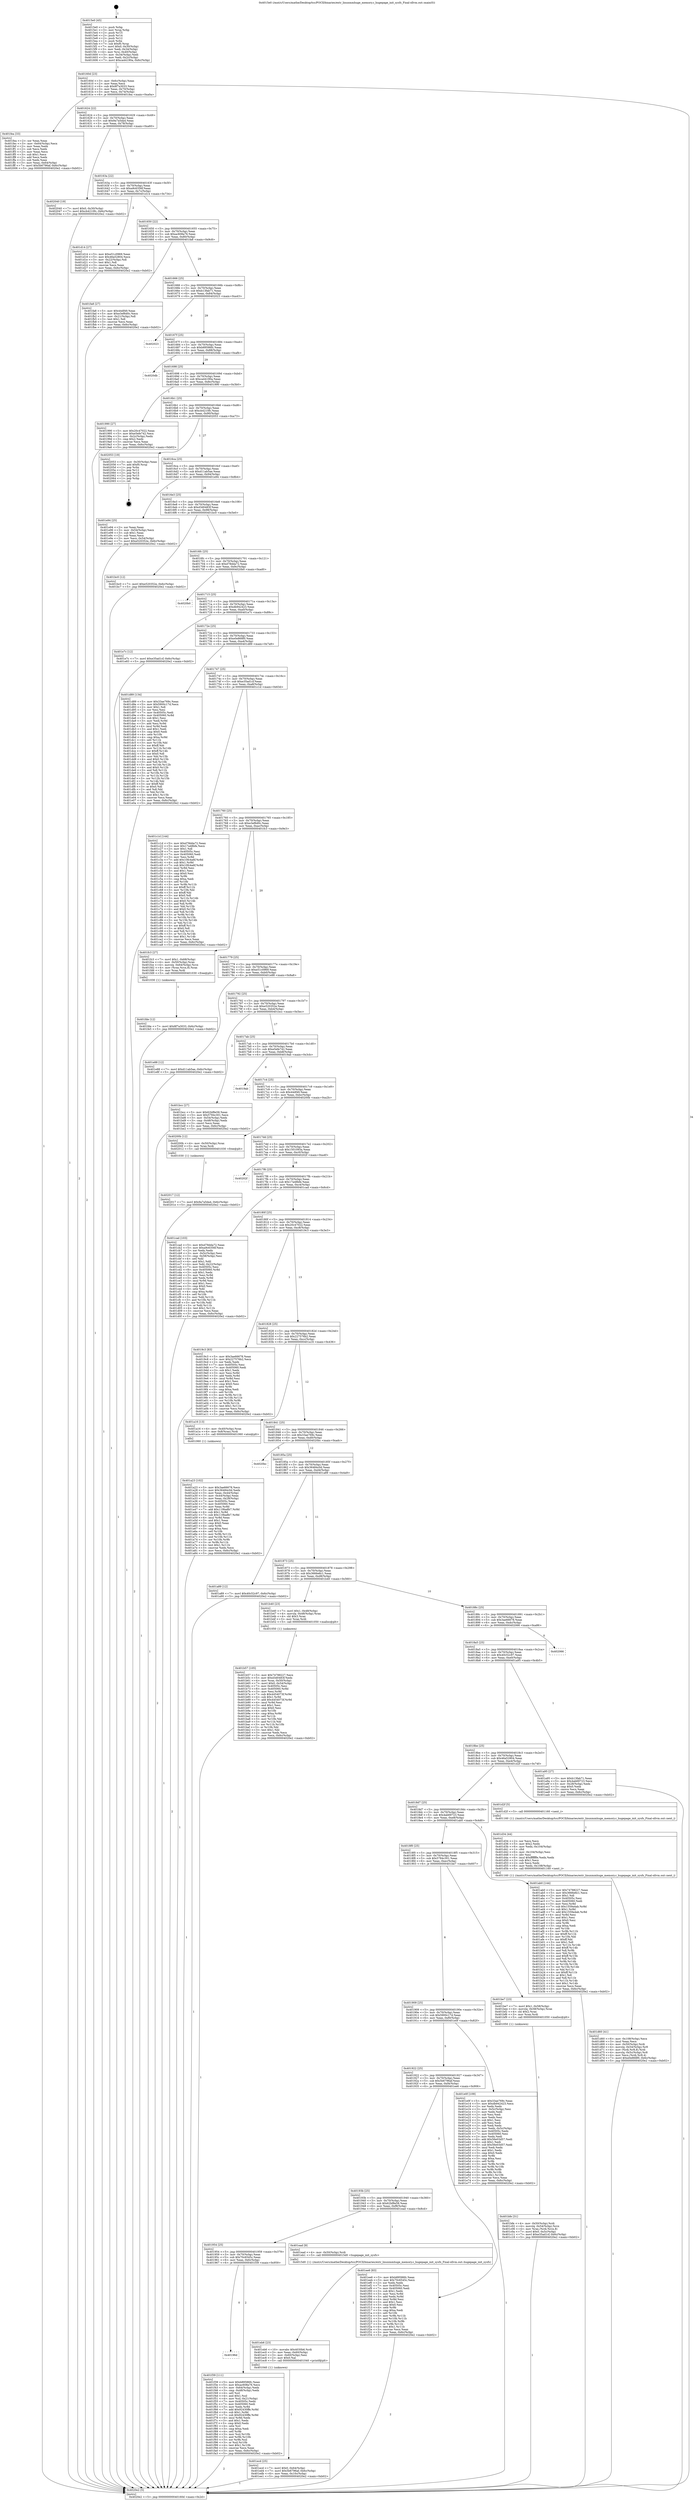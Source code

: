 digraph "0x4015e0" {
  label = "0x4015e0 (/mnt/c/Users/mathe/Desktop/tcc/POCII/binaries/extr_linuxmmhuge_memory.c_hugepage_init_sysfs_Final-ollvm.out::main(0))"
  labelloc = "t"
  node[shape=record]

  Entry [label="",width=0.3,height=0.3,shape=circle,fillcolor=black,style=filled]
  "0x40160d" [label="{
     0x40160d [23]\l
     | [instrs]\l
     &nbsp;&nbsp;0x40160d \<+3\>: mov -0x6c(%rbp),%eax\l
     &nbsp;&nbsp;0x401610 \<+2\>: mov %eax,%ecx\l
     &nbsp;&nbsp;0x401612 \<+6\>: sub $0x8f7a3033,%ecx\l
     &nbsp;&nbsp;0x401618 \<+3\>: mov %eax,-0x70(%rbp)\l
     &nbsp;&nbsp;0x40161b \<+3\>: mov %ecx,-0x74(%rbp)\l
     &nbsp;&nbsp;0x40161e \<+6\>: je 0000000000401fea \<main+0xa0a\>\l
  }"]
  "0x401fea" [label="{
     0x401fea [33]\l
     | [instrs]\l
     &nbsp;&nbsp;0x401fea \<+2\>: xor %eax,%eax\l
     &nbsp;&nbsp;0x401fec \<+3\>: mov -0x64(%rbp),%ecx\l
     &nbsp;&nbsp;0x401fef \<+2\>: mov %eax,%edx\l
     &nbsp;&nbsp;0x401ff1 \<+2\>: sub %ecx,%edx\l
     &nbsp;&nbsp;0x401ff3 \<+2\>: mov %eax,%ecx\l
     &nbsp;&nbsp;0x401ff5 \<+3\>: sub $0x1,%ecx\l
     &nbsp;&nbsp;0x401ff8 \<+2\>: add %ecx,%edx\l
     &nbsp;&nbsp;0x401ffa \<+2\>: sub %edx,%eax\l
     &nbsp;&nbsp;0x401ffc \<+3\>: mov %eax,-0x64(%rbp)\l
     &nbsp;&nbsp;0x401fff \<+7\>: movl $0x5b6796af,-0x6c(%rbp)\l
     &nbsp;&nbsp;0x402006 \<+5\>: jmp 00000000004020e2 \<main+0xb02\>\l
  }"]
  "0x401624" [label="{
     0x401624 [22]\l
     | [instrs]\l
     &nbsp;&nbsp;0x401624 \<+5\>: jmp 0000000000401629 \<main+0x49\>\l
     &nbsp;&nbsp;0x401629 \<+3\>: mov -0x70(%rbp),%eax\l
     &nbsp;&nbsp;0x40162c \<+5\>: sub $0x9a7a5da4,%eax\l
     &nbsp;&nbsp;0x401631 \<+3\>: mov %eax,-0x78(%rbp)\l
     &nbsp;&nbsp;0x401634 \<+6\>: je 0000000000402040 \<main+0xa60\>\l
  }"]
  Exit [label="",width=0.3,height=0.3,shape=circle,fillcolor=black,style=filled,peripheries=2]
  "0x402040" [label="{
     0x402040 [19]\l
     | [instrs]\l
     &nbsp;&nbsp;0x402040 \<+7\>: movl $0x0,-0x30(%rbp)\l
     &nbsp;&nbsp;0x402047 \<+7\>: movl $0xcb4210fc,-0x6c(%rbp)\l
     &nbsp;&nbsp;0x40204e \<+5\>: jmp 00000000004020e2 \<main+0xb02\>\l
  }"]
  "0x40163a" [label="{
     0x40163a [22]\l
     | [instrs]\l
     &nbsp;&nbsp;0x40163a \<+5\>: jmp 000000000040163f \<main+0x5f\>\l
     &nbsp;&nbsp;0x40163f \<+3\>: mov -0x70(%rbp),%eax\l
     &nbsp;&nbsp;0x401642 \<+5\>: sub $0xa9c6356f,%eax\l
     &nbsp;&nbsp;0x401647 \<+3\>: mov %eax,-0x7c(%rbp)\l
     &nbsp;&nbsp;0x40164a \<+6\>: je 0000000000401d14 \<main+0x734\>\l
  }"]
  "0x402017" [label="{
     0x402017 [12]\l
     | [instrs]\l
     &nbsp;&nbsp;0x402017 \<+7\>: movl $0x9a7a5da4,-0x6c(%rbp)\l
     &nbsp;&nbsp;0x40201e \<+5\>: jmp 00000000004020e2 \<main+0xb02\>\l
  }"]
  "0x401d14" [label="{
     0x401d14 [27]\l
     | [instrs]\l
     &nbsp;&nbsp;0x401d14 \<+5\>: mov $0xe51c0969,%eax\l
     &nbsp;&nbsp;0x401d19 \<+5\>: mov $0x46a52804,%ecx\l
     &nbsp;&nbsp;0x401d1e \<+3\>: mov -0x22(%rbp),%dl\l
     &nbsp;&nbsp;0x401d21 \<+3\>: test $0x1,%dl\l
     &nbsp;&nbsp;0x401d24 \<+3\>: cmovne %ecx,%eax\l
     &nbsp;&nbsp;0x401d27 \<+3\>: mov %eax,-0x6c(%rbp)\l
     &nbsp;&nbsp;0x401d2a \<+5\>: jmp 00000000004020e2 \<main+0xb02\>\l
  }"]
  "0x401650" [label="{
     0x401650 [22]\l
     | [instrs]\l
     &nbsp;&nbsp;0x401650 \<+5\>: jmp 0000000000401655 \<main+0x75\>\l
     &nbsp;&nbsp;0x401655 \<+3\>: mov -0x70(%rbp),%eax\l
     &nbsp;&nbsp;0x401658 \<+5\>: sub $0xac608a76,%eax\l
     &nbsp;&nbsp;0x40165d \<+3\>: mov %eax,-0x80(%rbp)\l
     &nbsp;&nbsp;0x401660 \<+6\>: je 0000000000401fa8 \<main+0x9c8\>\l
  }"]
  "0x401fde" [label="{
     0x401fde [12]\l
     | [instrs]\l
     &nbsp;&nbsp;0x401fde \<+7\>: movl $0x8f7a3033,-0x6c(%rbp)\l
     &nbsp;&nbsp;0x401fe5 \<+5\>: jmp 00000000004020e2 \<main+0xb02\>\l
  }"]
  "0x401fa8" [label="{
     0x401fa8 [27]\l
     | [instrs]\l
     &nbsp;&nbsp;0x401fa8 \<+5\>: mov $0x44df49,%eax\l
     &nbsp;&nbsp;0x401fad \<+5\>: mov $0xe3ef6d0c,%ecx\l
     &nbsp;&nbsp;0x401fb2 \<+3\>: mov -0x21(%rbp),%dl\l
     &nbsp;&nbsp;0x401fb5 \<+3\>: test $0x1,%dl\l
     &nbsp;&nbsp;0x401fb8 \<+3\>: cmovne %ecx,%eax\l
     &nbsp;&nbsp;0x401fbb \<+3\>: mov %eax,-0x6c(%rbp)\l
     &nbsp;&nbsp;0x401fbe \<+5\>: jmp 00000000004020e2 \<main+0xb02\>\l
  }"]
  "0x401666" [label="{
     0x401666 [25]\l
     | [instrs]\l
     &nbsp;&nbsp;0x401666 \<+5\>: jmp 000000000040166b \<main+0x8b\>\l
     &nbsp;&nbsp;0x40166b \<+3\>: mov -0x70(%rbp),%eax\l
     &nbsp;&nbsp;0x40166e \<+5\>: sub $0xb13fab71,%eax\l
     &nbsp;&nbsp;0x401673 \<+6\>: mov %eax,-0x84(%rbp)\l
     &nbsp;&nbsp;0x401679 \<+6\>: je 0000000000402023 \<main+0xa43\>\l
  }"]
  "0x40196d" [label="{
     0x40196d\l
  }", style=dashed]
  "0x402023" [label="{
     0x402023\l
  }", style=dashed]
  "0x40167f" [label="{
     0x40167f [25]\l
     | [instrs]\l
     &nbsp;&nbsp;0x40167f \<+5\>: jmp 0000000000401684 \<main+0xa4\>\l
     &nbsp;&nbsp;0x401684 \<+3\>: mov -0x70(%rbp),%eax\l
     &nbsp;&nbsp;0x401687 \<+5\>: sub $0xb89586fc,%eax\l
     &nbsp;&nbsp;0x40168c \<+6\>: mov %eax,-0x88(%rbp)\l
     &nbsp;&nbsp;0x401692 \<+6\>: je 00000000004020db \<main+0xafb\>\l
  }"]
  "0x401f39" [label="{
     0x401f39 [111]\l
     | [instrs]\l
     &nbsp;&nbsp;0x401f39 \<+5\>: mov $0xb89586fc,%eax\l
     &nbsp;&nbsp;0x401f3e \<+5\>: mov $0xac608a76,%ecx\l
     &nbsp;&nbsp;0x401f43 \<+3\>: mov -0x64(%rbp),%edx\l
     &nbsp;&nbsp;0x401f46 \<+3\>: cmp -0x48(%rbp),%edx\l
     &nbsp;&nbsp;0x401f49 \<+4\>: setl %sil\l
     &nbsp;&nbsp;0x401f4d \<+4\>: and $0x1,%sil\l
     &nbsp;&nbsp;0x401f51 \<+4\>: mov %sil,-0x21(%rbp)\l
     &nbsp;&nbsp;0x401f55 \<+7\>: mov 0x40505c,%edx\l
     &nbsp;&nbsp;0x401f5c \<+7\>: mov 0x405060,%edi\l
     &nbsp;&nbsp;0x401f63 \<+3\>: mov %edx,%r8d\l
     &nbsp;&nbsp;0x401f66 \<+7\>: add $0x92430ffe,%r8d\l
     &nbsp;&nbsp;0x401f6d \<+4\>: sub $0x1,%r8d\l
     &nbsp;&nbsp;0x401f71 \<+7\>: sub $0x92430ffe,%r8d\l
     &nbsp;&nbsp;0x401f78 \<+4\>: imul %r8d,%edx\l
     &nbsp;&nbsp;0x401f7c \<+3\>: and $0x1,%edx\l
     &nbsp;&nbsp;0x401f7f \<+3\>: cmp $0x0,%edx\l
     &nbsp;&nbsp;0x401f82 \<+4\>: sete %sil\l
     &nbsp;&nbsp;0x401f86 \<+3\>: cmp $0xa,%edi\l
     &nbsp;&nbsp;0x401f89 \<+4\>: setl %r9b\l
     &nbsp;&nbsp;0x401f8d \<+3\>: mov %sil,%r10b\l
     &nbsp;&nbsp;0x401f90 \<+3\>: and %r9b,%r10b\l
     &nbsp;&nbsp;0x401f93 \<+3\>: xor %r9b,%sil\l
     &nbsp;&nbsp;0x401f96 \<+3\>: or %sil,%r10b\l
     &nbsp;&nbsp;0x401f99 \<+4\>: test $0x1,%r10b\l
     &nbsp;&nbsp;0x401f9d \<+3\>: cmovne %ecx,%eax\l
     &nbsp;&nbsp;0x401fa0 \<+3\>: mov %eax,-0x6c(%rbp)\l
     &nbsp;&nbsp;0x401fa3 \<+5\>: jmp 00000000004020e2 \<main+0xb02\>\l
  }"]
  "0x4020db" [label="{
     0x4020db\l
  }", style=dashed]
  "0x401698" [label="{
     0x401698 [25]\l
     | [instrs]\l
     &nbsp;&nbsp;0x401698 \<+5\>: jmp 000000000040169d \<main+0xbd\>\l
     &nbsp;&nbsp;0x40169d \<+3\>: mov -0x70(%rbp),%eax\l
     &nbsp;&nbsp;0x4016a0 \<+5\>: sub $0xca44190a,%eax\l
     &nbsp;&nbsp;0x4016a5 \<+6\>: mov %eax,-0x8c(%rbp)\l
     &nbsp;&nbsp;0x4016ab \<+6\>: je 0000000000401990 \<main+0x3b0\>\l
  }"]
  "0x401ecd" [label="{
     0x401ecd [25]\l
     | [instrs]\l
     &nbsp;&nbsp;0x401ecd \<+7\>: movl $0x0,-0x64(%rbp)\l
     &nbsp;&nbsp;0x401ed4 \<+7\>: movl $0x5b6796af,-0x6c(%rbp)\l
     &nbsp;&nbsp;0x401edb \<+6\>: mov %eax,-0x10c(%rbp)\l
     &nbsp;&nbsp;0x401ee1 \<+5\>: jmp 00000000004020e2 \<main+0xb02\>\l
  }"]
  "0x401990" [label="{
     0x401990 [27]\l
     | [instrs]\l
     &nbsp;&nbsp;0x401990 \<+5\>: mov $0x20c47022,%eax\l
     &nbsp;&nbsp;0x401995 \<+5\>: mov $0xe5efe742,%ecx\l
     &nbsp;&nbsp;0x40199a \<+3\>: mov -0x2c(%rbp),%edx\l
     &nbsp;&nbsp;0x40199d \<+3\>: cmp $0x2,%edx\l
     &nbsp;&nbsp;0x4019a0 \<+3\>: cmovne %ecx,%eax\l
     &nbsp;&nbsp;0x4019a3 \<+3\>: mov %eax,-0x6c(%rbp)\l
     &nbsp;&nbsp;0x4019a6 \<+5\>: jmp 00000000004020e2 \<main+0xb02\>\l
  }"]
  "0x4016b1" [label="{
     0x4016b1 [25]\l
     | [instrs]\l
     &nbsp;&nbsp;0x4016b1 \<+5\>: jmp 00000000004016b6 \<main+0xd6\>\l
     &nbsp;&nbsp;0x4016b6 \<+3\>: mov -0x70(%rbp),%eax\l
     &nbsp;&nbsp;0x4016b9 \<+5\>: sub $0xcb4210fc,%eax\l
     &nbsp;&nbsp;0x4016be \<+6\>: mov %eax,-0x90(%rbp)\l
     &nbsp;&nbsp;0x4016c4 \<+6\>: je 0000000000402053 \<main+0xa73\>\l
  }"]
  "0x4020e2" [label="{
     0x4020e2 [5]\l
     | [instrs]\l
     &nbsp;&nbsp;0x4020e2 \<+5\>: jmp 000000000040160d \<main+0x2d\>\l
  }"]
  "0x4015e0" [label="{
     0x4015e0 [45]\l
     | [instrs]\l
     &nbsp;&nbsp;0x4015e0 \<+1\>: push %rbp\l
     &nbsp;&nbsp;0x4015e1 \<+3\>: mov %rsp,%rbp\l
     &nbsp;&nbsp;0x4015e4 \<+2\>: push %r15\l
     &nbsp;&nbsp;0x4015e6 \<+2\>: push %r14\l
     &nbsp;&nbsp;0x4015e8 \<+2\>: push %r12\l
     &nbsp;&nbsp;0x4015ea \<+1\>: push %rbx\l
     &nbsp;&nbsp;0x4015eb \<+7\>: sub $0xf0,%rsp\l
     &nbsp;&nbsp;0x4015f2 \<+7\>: movl $0x0,-0x30(%rbp)\l
     &nbsp;&nbsp;0x4015f9 \<+3\>: mov %edi,-0x34(%rbp)\l
     &nbsp;&nbsp;0x4015fc \<+4\>: mov %rsi,-0x40(%rbp)\l
     &nbsp;&nbsp;0x401600 \<+3\>: mov -0x34(%rbp),%edi\l
     &nbsp;&nbsp;0x401603 \<+3\>: mov %edi,-0x2c(%rbp)\l
     &nbsp;&nbsp;0x401606 \<+7\>: movl $0xca44190a,-0x6c(%rbp)\l
  }"]
  "0x401eb6" [label="{
     0x401eb6 [23]\l
     | [instrs]\l
     &nbsp;&nbsp;0x401eb6 \<+10\>: movabs $0x4030b6,%rdi\l
     &nbsp;&nbsp;0x401ec0 \<+3\>: mov %eax,-0x60(%rbp)\l
     &nbsp;&nbsp;0x401ec3 \<+3\>: mov -0x60(%rbp),%esi\l
     &nbsp;&nbsp;0x401ec6 \<+2\>: mov $0x0,%al\l
     &nbsp;&nbsp;0x401ec8 \<+5\>: call 0000000000401040 \<printf@plt\>\l
     | [calls]\l
     &nbsp;&nbsp;0x401040 \{1\} (unknown)\l
  }"]
  "0x402053" [label="{
     0x402053 [19]\l
     | [instrs]\l
     &nbsp;&nbsp;0x402053 \<+3\>: mov -0x30(%rbp),%eax\l
     &nbsp;&nbsp;0x402056 \<+7\>: add $0xf0,%rsp\l
     &nbsp;&nbsp;0x40205d \<+1\>: pop %rbx\l
     &nbsp;&nbsp;0x40205e \<+2\>: pop %r12\l
     &nbsp;&nbsp;0x402060 \<+2\>: pop %r14\l
     &nbsp;&nbsp;0x402062 \<+2\>: pop %r15\l
     &nbsp;&nbsp;0x402064 \<+1\>: pop %rbp\l
     &nbsp;&nbsp;0x402065 \<+1\>: ret\l
  }"]
  "0x4016ca" [label="{
     0x4016ca [25]\l
     | [instrs]\l
     &nbsp;&nbsp;0x4016ca \<+5\>: jmp 00000000004016cf \<main+0xef\>\l
     &nbsp;&nbsp;0x4016cf \<+3\>: mov -0x70(%rbp),%eax\l
     &nbsp;&nbsp;0x4016d2 \<+5\>: sub $0xd11ab5ae,%eax\l
     &nbsp;&nbsp;0x4016d7 \<+6\>: mov %eax,-0x94(%rbp)\l
     &nbsp;&nbsp;0x4016dd \<+6\>: je 0000000000401e94 \<main+0x8b4\>\l
  }"]
  "0x401954" [label="{
     0x401954 [25]\l
     | [instrs]\l
     &nbsp;&nbsp;0x401954 \<+5\>: jmp 0000000000401959 \<main+0x379\>\l
     &nbsp;&nbsp;0x401959 \<+3\>: mov -0x70(%rbp),%eax\l
     &nbsp;&nbsp;0x40195c \<+5\>: sub $0x70c6545c,%eax\l
     &nbsp;&nbsp;0x401961 \<+6\>: mov %eax,-0xfc(%rbp)\l
     &nbsp;&nbsp;0x401967 \<+6\>: je 0000000000401f39 \<main+0x959\>\l
  }"]
  "0x401e94" [label="{
     0x401e94 [25]\l
     | [instrs]\l
     &nbsp;&nbsp;0x401e94 \<+2\>: xor %eax,%eax\l
     &nbsp;&nbsp;0x401e96 \<+3\>: mov -0x54(%rbp),%ecx\l
     &nbsp;&nbsp;0x401e99 \<+3\>: sub $0x1,%eax\l
     &nbsp;&nbsp;0x401e9c \<+2\>: sub %eax,%ecx\l
     &nbsp;&nbsp;0x401e9e \<+3\>: mov %ecx,-0x54(%rbp)\l
     &nbsp;&nbsp;0x401ea1 \<+7\>: movl $0xe520352e,-0x6c(%rbp)\l
     &nbsp;&nbsp;0x401ea8 \<+5\>: jmp 00000000004020e2 \<main+0xb02\>\l
  }"]
  "0x4016e3" [label="{
     0x4016e3 [25]\l
     | [instrs]\l
     &nbsp;&nbsp;0x4016e3 \<+5\>: jmp 00000000004016e8 \<main+0x108\>\l
     &nbsp;&nbsp;0x4016e8 \<+3\>: mov -0x70(%rbp),%eax\l
     &nbsp;&nbsp;0x4016eb \<+5\>: sub $0xd3d0483f,%eax\l
     &nbsp;&nbsp;0x4016f0 \<+6\>: mov %eax,-0x98(%rbp)\l
     &nbsp;&nbsp;0x4016f6 \<+6\>: je 0000000000401bc0 \<main+0x5e0\>\l
  }"]
  "0x401ead" [label="{
     0x401ead [9]\l
     | [instrs]\l
     &nbsp;&nbsp;0x401ead \<+4\>: mov -0x50(%rbp),%rdi\l
     &nbsp;&nbsp;0x401eb1 \<+5\>: call 00000000004015d0 \<hugepage_init_sysfs\>\l
     | [calls]\l
     &nbsp;&nbsp;0x4015d0 \{1\} (/mnt/c/Users/mathe/Desktop/tcc/POCII/binaries/extr_linuxmmhuge_memory.c_hugepage_init_sysfs_Final-ollvm.out::hugepage_init_sysfs)\l
  }"]
  "0x401bc0" [label="{
     0x401bc0 [12]\l
     | [instrs]\l
     &nbsp;&nbsp;0x401bc0 \<+7\>: movl $0xe520352e,-0x6c(%rbp)\l
     &nbsp;&nbsp;0x401bc7 \<+5\>: jmp 00000000004020e2 \<main+0xb02\>\l
  }"]
  "0x4016fc" [label="{
     0x4016fc [25]\l
     | [instrs]\l
     &nbsp;&nbsp;0x4016fc \<+5\>: jmp 0000000000401701 \<main+0x121\>\l
     &nbsp;&nbsp;0x401701 \<+3\>: mov -0x70(%rbp),%eax\l
     &nbsp;&nbsp;0x401704 \<+5\>: sub $0xd78dda72,%eax\l
     &nbsp;&nbsp;0x401709 \<+6\>: mov %eax,-0x9c(%rbp)\l
     &nbsp;&nbsp;0x40170f \<+6\>: je 00000000004020b0 \<main+0xad0\>\l
  }"]
  "0x40193b" [label="{
     0x40193b [25]\l
     | [instrs]\l
     &nbsp;&nbsp;0x40193b \<+5\>: jmp 0000000000401940 \<main+0x360\>\l
     &nbsp;&nbsp;0x401940 \<+3\>: mov -0x70(%rbp),%eax\l
     &nbsp;&nbsp;0x401943 \<+5\>: sub $0x62bf8e58,%eax\l
     &nbsp;&nbsp;0x401948 \<+6\>: mov %eax,-0xf8(%rbp)\l
     &nbsp;&nbsp;0x40194e \<+6\>: je 0000000000401ead \<main+0x8cd\>\l
  }"]
  "0x4020b0" [label="{
     0x4020b0\l
  }", style=dashed]
  "0x401715" [label="{
     0x401715 [25]\l
     | [instrs]\l
     &nbsp;&nbsp;0x401715 \<+5\>: jmp 000000000040171a \<main+0x13a\>\l
     &nbsp;&nbsp;0x40171a \<+3\>: mov -0x70(%rbp),%eax\l
     &nbsp;&nbsp;0x40171d \<+5\>: sub $0xdb942423,%eax\l
     &nbsp;&nbsp;0x401722 \<+6\>: mov %eax,-0xa0(%rbp)\l
     &nbsp;&nbsp;0x401728 \<+6\>: je 0000000000401e7c \<main+0x89c\>\l
  }"]
  "0x401ee6" [label="{
     0x401ee6 [83]\l
     | [instrs]\l
     &nbsp;&nbsp;0x401ee6 \<+5\>: mov $0xb89586fc,%eax\l
     &nbsp;&nbsp;0x401eeb \<+5\>: mov $0x70c6545c,%ecx\l
     &nbsp;&nbsp;0x401ef0 \<+2\>: xor %edx,%edx\l
     &nbsp;&nbsp;0x401ef2 \<+7\>: mov 0x40505c,%esi\l
     &nbsp;&nbsp;0x401ef9 \<+7\>: mov 0x405060,%edi\l
     &nbsp;&nbsp;0x401f00 \<+3\>: sub $0x1,%edx\l
     &nbsp;&nbsp;0x401f03 \<+3\>: mov %esi,%r8d\l
     &nbsp;&nbsp;0x401f06 \<+3\>: add %edx,%r8d\l
     &nbsp;&nbsp;0x401f09 \<+4\>: imul %r8d,%esi\l
     &nbsp;&nbsp;0x401f0d \<+3\>: and $0x1,%esi\l
     &nbsp;&nbsp;0x401f10 \<+3\>: cmp $0x0,%esi\l
     &nbsp;&nbsp;0x401f13 \<+4\>: sete %r9b\l
     &nbsp;&nbsp;0x401f17 \<+3\>: cmp $0xa,%edi\l
     &nbsp;&nbsp;0x401f1a \<+4\>: setl %r10b\l
     &nbsp;&nbsp;0x401f1e \<+3\>: mov %r9b,%r11b\l
     &nbsp;&nbsp;0x401f21 \<+3\>: and %r10b,%r11b\l
     &nbsp;&nbsp;0x401f24 \<+3\>: xor %r10b,%r9b\l
     &nbsp;&nbsp;0x401f27 \<+3\>: or %r9b,%r11b\l
     &nbsp;&nbsp;0x401f2a \<+4\>: test $0x1,%r11b\l
     &nbsp;&nbsp;0x401f2e \<+3\>: cmovne %ecx,%eax\l
     &nbsp;&nbsp;0x401f31 \<+3\>: mov %eax,-0x6c(%rbp)\l
     &nbsp;&nbsp;0x401f34 \<+5\>: jmp 00000000004020e2 \<main+0xb02\>\l
  }"]
  "0x401e7c" [label="{
     0x401e7c [12]\l
     | [instrs]\l
     &nbsp;&nbsp;0x401e7c \<+7\>: movl $0xe35ad1cf,-0x6c(%rbp)\l
     &nbsp;&nbsp;0x401e83 \<+5\>: jmp 00000000004020e2 \<main+0xb02\>\l
  }"]
  "0x40172e" [label="{
     0x40172e [25]\l
     | [instrs]\l
     &nbsp;&nbsp;0x40172e \<+5\>: jmp 0000000000401733 \<main+0x153\>\l
     &nbsp;&nbsp;0x401733 \<+3\>: mov -0x70(%rbp),%eax\l
     &nbsp;&nbsp;0x401736 \<+5\>: sub $0xe0e868f0,%eax\l
     &nbsp;&nbsp;0x40173b \<+6\>: mov %eax,-0xa4(%rbp)\l
     &nbsp;&nbsp;0x401741 \<+6\>: je 0000000000401d89 \<main+0x7a9\>\l
  }"]
  "0x401922" [label="{
     0x401922 [25]\l
     | [instrs]\l
     &nbsp;&nbsp;0x401922 \<+5\>: jmp 0000000000401927 \<main+0x347\>\l
     &nbsp;&nbsp;0x401927 \<+3\>: mov -0x70(%rbp),%eax\l
     &nbsp;&nbsp;0x40192a \<+5\>: sub $0x5b6796af,%eax\l
     &nbsp;&nbsp;0x40192f \<+6\>: mov %eax,-0xf4(%rbp)\l
     &nbsp;&nbsp;0x401935 \<+6\>: je 0000000000401ee6 \<main+0x906\>\l
  }"]
  "0x401d89" [label="{
     0x401d89 [134]\l
     | [instrs]\l
     &nbsp;&nbsp;0x401d89 \<+5\>: mov $0x33ae769c,%eax\l
     &nbsp;&nbsp;0x401d8e \<+5\>: mov $0x5900c17d,%ecx\l
     &nbsp;&nbsp;0x401d93 \<+2\>: mov $0x1,%dl\l
     &nbsp;&nbsp;0x401d95 \<+2\>: xor %esi,%esi\l
     &nbsp;&nbsp;0x401d97 \<+7\>: mov 0x40505c,%edi\l
     &nbsp;&nbsp;0x401d9e \<+8\>: mov 0x405060,%r8d\l
     &nbsp;&nbsp;0x401da6 \<+3\>: sub $0x1,%esi\l
     &nbsp;&nbsp;0x401da9 \<+3\>: mov %edi,%r9d\l
     &nbsp;&nbsp;0x401dac \<+3\>: add %esi,%r9d\l
     &nbsp;&nbsp;0x401daf \<+4\>: imul %r9d,%edi\l
     &nbsp;&nbsp;0x401db3 \<+3\>: and $0x1,%edi\l
     &nbsp;&nbsp;0x401db6 \<+3\>: cmp $0x0,%edi\l
     &nbsp;&nbsp;0x401db9 \<+4\>: sete %r10b\l
     &nbsp;&nbsp;0x401dbd \<+4\>: cmp $0xa,%r8d\l
     &nbsp;&nbsp;0x401dc1 \<+4\>: setl %r11b\l
     &nbsp;&nbsp;0x401dc5 \<+3\>: mov %r10b,%bl\l
     &nbsp;&nbsp;0x401dc8 \<+3\>: xor $0xff,%bl\l
     &nbsp;&nbsp;0x401dcb \<+3\>: mov %r11b,%r14b\l
     &nbsp;&nbsp;0x401dce \<+4\>: xor $0xff,%r14b\l
     &nbsp;&nbsp;0x401dd2 \<+3\>: xor $0x0,%dl\l
     &nbsp;&nbsp;0x401dd5 \<+3\>: mov %bl,%r15b\l
     &nbsp;&nbsp;0x401dd8 \<+4\>: and $0x0,%r15b\l
     &nbsp;&nbsp;0x401ddc \<+3\>: and %dl,%r10b\l
     &nbsp;&nbsp;0x401ddf \<+3\>: mov %r14b,%r12b\l
     &nbsp;&nbsp;0x401de2 \<+4\>: and $0x0,%r12b\l
     &nbsp;&nbsp;0x401de6 \<+3\>: and %dl,%r11b\l
     &nbsp;&nbsp;0x401de9 \<+3\>: or %r10b,%r15b\l
     &nbsp;&nbsp;0x401dec \<+3\>: or %r11b,%r12b\l
     &nbsp;&nbsp;0x401def \<+3\>: xor %r12b,%r15b\l
     &nbsp;&nbsp;0x401df2 \<+3\>: or %r14b,%bl\l
     &nbsp;&nbsp;0x401df5 \<+3\>: xor $0xff,%bl\l
     &nbsp;&nbsp;0x401df8 \<+3\>: or $0x0,%dl\l
     &nbsp;&nbsp;0x401dfb \<+2\>: and %dl,%bl\l
     &nbsp;&nbsp;0x401dfd \<+3\>: or %bl,%r15b\l
     &nbsp;&nbsp;0x401e00 \<+4\>: test $0x1,%r15b\l
     &nbsp;&nbsp;0x401e04 \<+3\>: cmovne %ecx,%eax\l
     &nbsp;&nbsp;0x401e07 \<+3\>: mov %eax,-0x6c(%rbp)\l
     &nbsp;&nbsp;0x401e0a \<+5\>: jmp 00000000004020e2 \<main+0xb02\>\l
  }"]
  "0x401747" [label="{
     0x401747 [25]\l
     | [instrs]\l
     &nbsp;&nbsp;0x401747 \<+5\>: jmp 000000000040174c \<main+0x16c\>\l
     &nbsp;&nbsp;0x40174c \<+3\>: mov -0x70(%rbp),%eax\l
     &nbsp;&nbsp;0x40174f \<+5\>: sub $0xe35ad1cf,%eax\l
     &nbsp;&nbsp;0x401754 \<+6\>: mov %eax,-0xa8(%rbp)\l
     &nbsp;&nbsp;0x40175a \<+6\>: je 0000000000401c1d \<main+0x63d\>\l
  }"]
  "0x401e0f" [label="{
     0x401e0f [109]\l
     | [instrs]\l
     &nbsp;&nbsp;0x401e0f \<+5\>: mov $0x33ae769c,%eax\l
     &nbsp;&nbsp;0x401e14 \<+5\>: mov $0xdb942423,%ecx\l
     &nbsp;&nbsp;0x401e19 \<+2\>: xor %edx,%edx\l
     &nbsp;&nbsp;0x401e1b \<+3\>: mov -0x5c(%rbp),%esi\l
     &nbsp;&nbsp;0x401e1e \<+2\>: mov %edx,%edi\l
     &nbsp;&nbsp;0x401e20 \<+2\>: sub %esi,%edi\l
     &nbsp;&nbsp;0x401e22 \<+2\>: mov %edx,%esi\l
     &nbsp;&nbsp;0x401e24 \<+3\>: sub $0x1,%esi\l
     &nbsp;&nbsp;0x401e27 \<+2\>: add %esi,%edi\l
     &nbsp;&nbsp;0x401e29 \<+2\>: sub %edi,%edx\l
     &nbsp;&nbsp;0x401e2b \<+3\>: mov %edx,-0x5c(%rbp)\l
     &nbsp;&nbsp;0x401e2e \<+7\>: mov 0x40505c,%edx\l
     &nbsp;&nbsp;0x401e35 \<+7\>: mov 0x405060,%esi\l
     &nbsp;&nbsp;0x401e3c \<+2\>: mov %edx,%edi\l
     &nbsp;&nbsp;0x401e3e \<+6\>: add $0x56e03d57,%edi\l
     &nbsp;&nbsp;0x401e44 \<+3\>: sub $0x1,%edi\l
     &nbsp;&nbsp;0x401e47 \<+6\>: sub $0x56e03d57,%edi\l
     &nbsp;&nbsp;0x401e4d \<+3\>: imul %edi,%edx\l
     &nbsp;&nbsp;0x401e50 \<+3\>: and $0x1,%edx\l
     &nbsp;&nbsp;0x401e53 \<+3\>: cmp $0x0,%edx\l
     &nbsp;&nbsp;0x401e56 \<+4\>: sete %r8b\l
     &nbsp;&nbsp;0x401e5a \<+3\>: cmp $0xa,%esi\l
     &nbsp;&nbsp;0x401e5d \<+4\>: setl %r9b\l
     &nbsp;&nbsp;0x401e61 \<+3\>: mov %r8b,%r10b\l
     &nbsp;&nbsp;0x401e64 \<+3\>: and %r9b,%r10b\l
     &nbsp;&nbsp;0x401e67 \<+3\>: xor %r9b,%r8b\l
     &nbsp;&nbsp;0x401e6a \<+3\>: or %r8b,%r10b\l
     &nbsp;&nbsp;0x401e6d \<+4\>: test $0x1,%r10b\l
     &nbsp;&nbsp;0x401e71 \<+3\>: cmovne %ecx,%eax\l
     &nbsp;&nbsp;0x401e74 \<+3\>: mov %eax,-0x6c(%rbp)\l
     &nbsp;&nbsp;0x401e77 \<+5\>: jmp 00000000004020e2 \<main+0xb02\>\l
  }"]
  "0x401c1d" [label="{
     0x401c1d [144]\l
     | [instrs]\l
     &nbsp;&nbsp;0x401c1d \<+5\>: mov $0xd78dda72,%eax\l
     &nbsp;&nbsp;0x401c22 \<+5\>: mov $0x17a48bfe,%ecx\l
     &nbsp;&nbsp;0x401c27 \<+2\>: mov $0x1,%dl\l
     &nbsp;&nbsp;0x401c29 \<+7\>: mov 0x40505c,%esi\l
     &nbsp;&nbsp;0x401c30 \<+7\>: mov 0x405060,%edi\l
     &nbsp;&nbsp;0x401c37 \<+3\>: mov %esi,%r8d\l
     &nbsp;&nbsp;0x401c3a \<+7\>: add $0x10fc4a6f,%r8d\l
     &nbsp;&nbsp;0x401c41 \<+4\>: sub $0x1,%r8d\l
     &nbsp;&nbsp;0x401c45 \<+7\>: sub $0x10fc4a6f,%r8d\l
     &nbsp;&nbsp;0x401c4c \<+4\>: imul %r8d,%esi\l
     &nbsp;&nbsp;0x401c50 \<+3\>: and $0x1,%esi\l
     &nbsp;&nbsp;0x401c53 \<+3\>: cmp $0x0,%esi\l
     &nbsp;&nbsp;0x401c56 \<+4\>: sete %r9b\l
     &nbsp;&nbsp;0x401c5a \<+3\>: cmp $0xa,%edi\l
     &nbsp;&nbsp;0x401c5d \<+4\>: setl %r10b\l
     &nbsp;&nbsp;0x401c61 \<+3\>: mov %r9b,%r11b\l
     &nbsp;&nbsp;0x401c64 \<+4\>: xor $0xff,%r11b\l
     &nbsp;&nbsp;0x401c68 \<+3\>: mov %r10b,%bl\l
     &nbsp;&nbsp;0x401c6b \<+3\>: xor $0xff,%bl\l
     &nbsp;&nbsp;0x401c6e \<+3\>: xor $0x0,%dl\l
     &nbsp;&nbsp;0x401c71 \<+3\>: mov %r11b,%r14b\l
     &nbsp;&nbsp;0x401c74 \<+4\>: and $0x0,%r14b\l
     &nbsp;&nbsp;0x401c78 \<+3\>: and %dl,%r9b\l
     &nbsp;&nbsp;0x401c7b \<+3\>: mov %bl,%r15b\l
     &nbsp;&nbsp;0x401c7e \<+4\>: and $0x0,%r15b\l
     &nbsp;&nbsp;0x401c82 \<+3\>: and %dl,%r10b\l
     &nbsp;&nbsp;0x401c85 \<+3\>: or %r9b,%r14b\l
     &nbsp;&nbsp;0x401c88 \<+3\>: or %r10b,%r15b\l
     &nbsp;&nbsp;0x401c8b \<+3\>: xor %r15b,%r14b\l
     &nbsp;&nbsp;0x401c8e \<+3\>: or %bl,%r11b\l
     &nbsp;&nbsp;0x401c91 \<+4\>: xor $0xff,%r11b\l
     &nbsp;&nbsp;0x401c95 \<+3\>: or $0x0,%dl\l
     &nbsp;&nbsp;0x401c98 \<+3\>: and %dl,%r11b\l
     &nbsp;&nbsp;0x401c9b \<+3\>: or %r11b,%r14b\l
     &nbsp;&nbsp;0x401c9e \<+4\>: test $0x1,%r14b\l
     &nbsp;&nbsp;0x401ca2 \<+3\>: cmovne %ecx,%eax\l
     &nbsp;&nbsp;0x401ca5 \<+3\>: mov %eax,-0x6c(%rbp)\l
     &nbsp;&nbsp;0x401ca8 \<+5\>: jmp 00000000004020e2 \<main+0xb02\>\l
  }"]
  "0x401760" [label="{
     0x401760 [25]\l
     | [instrs]\l
     &nbsp;&nbsp;0x401760 \<+5\>: jmp 0000000000401765 \<main+0x185\>\l
     &nbsp;&nbsp;0x401765 \<+3\>: mov -0x70(%rbp),%eax\l
     &nbsp;&nbsp;0x401768 \<+5\>: sub $0xe3ef6d0c,%eax\l
     &nbsp;&nbsp;0x40176d \<+6\>: mov %eax,-0xac(%rbp)\l
     &nbsp;&nbsp;0x401773 \<+6\>: je 0000000000401fc3 \<main+0x9e3\>\l
  }"]
  "0x401d60" [label="{
     0x401d60 [41]\l
     | [instrs]\l
     &nbsp;&nbsp;0x401d60 \<+6\>: mov -0x108(%rbp),%ecx\l
     &nbsp;&nbsp;0x401d66 \<+3\>: imul %eax,%ecx\l
     &nbsp;&nbsp;0x401d69 \<+4\>: mov -0x50(%rbp),%rdi\l
     &nbsp;&nbsp;0x401d6d \<+4\>: movslq -0x54(%rbp),%r8\l
     &nbsp;&nbsp;0x401d71 \<+4\>: mov (%rdi,%r8,8),%rdi\l
     &nbsp;&nbsp;0x401d75 \<+4\>: movslq -0x5c(%rbp),%r8\l
     &nbsp;&nbsp;0x401d79 \<+4\>: mov %ecx,(%rdi,%r8,4)\l
     &nbsp;&nbsp;0x401d7d \<+7\>: movl $0xe0e868f0,-0x6c(%rbp)\l
     &nbsp;&nbsp;0x401d84 \<+5\>: jmp 00000000004020e2 \<main+0xb02\>\l
  }"]
  "0x401fc3" [label="{
     0x401fc3 [27]\l
     | [instrs]\l
     &nbsp;&nbsp;0x401fc3 \<+7\>: movl $0x1,-0x68(%rbp)\l
     &nbsp;&nbsp;0x401fca \<+4\>: mov -0x50(%rbp),%rax\l
     &nbsp;&nbsp;0x401fce \<+4\>: movslq -0x64(%rbp),%rcx\l
     &nbsp;&nbsp;0x401fd2 \<+4\>: mov (%rax,%rcx,8),%rax\l
     &nbsp;&nbsp;0x401fd6 \<+3\>: mov %rax,%rdi\l
     &nbsp;&nbsp;0x401fd9 \<+5\>: call 0000000000401030 \<free@plt\>\l
     | [calls]\l
     &nbsp;&nbsp;0x401030 \{1\} (unknown)\l
  }"]
  "0x401779" [label="{
     0x401779 [25]\l
     | [instrs]\l
     &nbsp;&nbsp;0x401779 \<+5\>: jmp 000000000040177e \<main+0x19e\>\l
     &nbsp;&nbsp;0x40177e \<+3\>: mov -0x70(%rbp),%eax\l
     &nbsp;&nbsp;0x401781 \<+5\>: sub $0xe51c0969,%eax\l
     &nbsp;&nbsp;0x401786 \<+6\>: mov %eax,-0xb0(%rbp)\l
     &nbsp;&nbsp;0x40178c \<+6\>: je 0000000000401e88 \<main+0x8a8\>\l
  }"]
  "0x401d34" [label="{
     0x401d34 [44]\l
     | [instrs]\l
     &nbsp;&nbsp;0x401d34 \<+2\>: xor %ecx,%ecx\l
     &nbsp;&nbsp;0x401d36 \<+5\>: mov $0x2,%edx\l
     &nbsp;&nbsp;0x401d3b \<+6\>: mov %edx,-0x104(%rbp)\l
     &nbsp;&nbsp;0x401d41 \<+1\>: cltd\l
     &nbsp;&nbsp;0x401d42 \<+6\>: mov -0x104(%rbp),%esi\l
     &nbsp;&nbsp;0x401d48 \<+2\>: idiv %esi\l
     &nbsp;&nbsp;0x401d4a \<+6\>: imul $0xfffffffe,%edx,%edx\l
     &nbsp;&nbsp;0x401d50 \<+3\>: sub $0x1,%ecx\l
     &nbsp;&nbsp;0x401d53 \<+2\>: sub %ecx,%edx\l
     &nbsp;&nbsp;0x401d55 \<+6\>: mov %edx,-0x108(%rbp)\l
     &nbsp;&nbsp;0x401d5b \<+5\>: call 0000000000401160 \<next_i\>\l
     | [calls]\l
     &nbsp;&nbsp;0x401160 \{1\} (/mnt/c/Users/mathe/Desktop/tcc/POCII/binaries/extr_linuxmmhuge_memory.c_hugepage_init_sysfs_Final-ollvm.out::next_i)\l
  }"]
  "0x401e88" [label="{
     0x401e88 [12]\l
     | [instrs]\l
     &nbsp;&nbsp;0x401e88 \<+7\>: movl $0xd11ab5ae,-0x6c(%rbp)\l
     &nbsp;&nbsp;0x401e8f \<+5\>: jmp 00000000004020e2 \<main+0xb02\>\l
  }"]
  "0x401792" [label="{
     0x401792 [25]\l
     | [instrs]\l
     &nbsp;&nbsp;0x401792 \<+5\>: jmp 0000000000401797 \<main+0x1b7\>\l
     &nbsp;&nbsp;0x401797 \<+3\>: mov -0x70(%rbp),%eax\l
     &nbsp;&nbsp;0x40179a \<+5\>: sub $0xe520352e,%eax\l
     &nbsp;&nbsp;0x40179f \<+6\>: mov %eax,-0xb4(%rbp)\l
     &nbsp;&nbsp;0x4017a5 \<+6\>: je 0000000000401bcc \<main+0x5ec\>\l
  }"]
  "0x401bfe" [label="{
     0x401bfe [31]\l
     | [instrs]\l
     &nbsp;&nbsp;0x401bfe \<+4\>: mov -0x50(%rbp),%rdi\l
     &nbsp;&nbsp;0x401c02 \<+4\>: movslq -0x54(%rbp),%rcx\l
     &nbsp;&nbsp;0x401c06 \<+4\>: mov %rax,(%rdi,%rcx,8)\l
     &nbsp;&nbsp;0x401c0a \<+7\>: movl $0x0,-0x5c(%rbp)\l
     &nbsp;&nbsp;0x401c11 \<+7\>: movl $0xe35ad1cf,-0x6c(%rbp)\l
     &nbsp;&nbsp;0x401c18 \<+5\>: jmp 00000000004020e2 \<main+0xb02\>\l
  }"]
  "0x401bcc" [label="{
     0x401bcc [27]\l
     | [instrs]\l
     &nbsp;&nbsp;0x401bcc \<+5\>: mov $0x62bf8e58,%eax\l
     &nbsp;&nbsp;0x401bd1 \<+5\>: mov $0x5784c301,%ecx\l
     &nbsp;&nbsp;0x401bd6 \<+3\>: mov -0x54(%rbp),%edx\l
     &nbsp;&nbsp;0x401bd9 \<+3\>: cmp -0x48(%rbp),%edx\l
     &nbsp;&nbsp;0x401bdc \<+3\>: cmovl %ecx,%eax\l
     &nbsp;&nbsp;0x401bdf \<+3\>: mov %eax,-0x6c(%rbp)\l
     &nbsp;&nbsp;0x401be2 \<+5\>: jmp 00000000004020e2 \<main+0xb02\>\l
  }"]
  "0x4017ab" [label="{
     0x4017ab [25]\l
     | [instrs]\l
     &nbsp;&nbsp;0x4017ab \<+5\>: jmp 00000000004017b0 \<main+0x1d0\>\l
     &nbsp;&nbsp;0x4017b0 \<+3\>: mov -0x70(%rbp),%eax\l
     &nbsp;&nbsp;0x4017b3 \<+5\>: sub $0xe5efe742,%eax\l
     &nbsp;&nbsp;0x4017b8 \<+6\>: mov %eax,-0xb8(%rbp)\l
     &nbsp;&nbsp;0x4017be \<+6\>: je 00000000004019ab \<main+0x3cb\>\l
  }"]
  "0x401909" [label="{
     0x401909 [25]\l
     | [instrs]\l
     &nbsp;&nbsp;0x401909 \<+5\>: jmp 000000000040190e \<main+0x32e\>\l
     &nbsp;&nbsp;0x40190e \<+3\>: mov -0x70(%rbp),%eax\l
     &nbsp;&nbsp;0x401911 \<+5\>: sub $0x5900c17d,%eax\l
     &nbsp;&nbsp;0x401916 \<+6\>: mov %eax,-0xf0(%rbp)\l
     &nbsp;&nbsp;0x40191c \<+6\>: je 0000000000401e0f \<main+0x82f\>\l
  }"]
  "0x4019ab" [label="{
     0x4019ab\l
  }", style=dashed]
  "0x4017c4" [label="{
     0x4017c4 [25]\l
     | [instrs]\l
     &nbsp;&nbsp;0x4017c4 \<+5\>: jmp 00000000004017c9 \<main+0x1e9\>\l
     &nbsp;&nbsp;0x4017c9 \<+3\>: mov -0x70(%rbp),%eax\l
     &nbsp;&nbsp;0x4017cc \<+5\>: sub $0x44df49,%eax\l
     &nbsp;&nbsp;0x4017d1 \<+6\>: mov %eax,-0xbc(%rbp)\l
     &nbsp;&nbsp;0x4017d7 \<+6\>: je 000000000040200b \<main+0xa2b\>\l
  }"]
  "0x401be7" [label="{
     0x401be7 [23]\l
     | [instrs]\l
     &nbsp;&nbsp;0x401be7 \<+7\>: movl $0x1,-0x58(%rbp)\l
     &nbsp;&nbsp;0x401bee \<+4\>: movslq -0x58(%rbp),%rax\l
     &nbsp;&nbsp;0x401bf2 \<+4\>: shl $0x2,%rax\l
     &nbsp;&nbsp;0x401bf6 \<+3\>: mov %rax,%rdi\l
     &nbsp;&nbsp;0x401bf9 \<+5\>: call 0000000000401050 \<malloc@plt\>\l
     | [calls]\l
     &nbsp;&nbsp;0x401050 \{1\} (unknown)\l
  }"]
  "0x40200b" [label="{
     0x40200b [12]\l
     | [instrs]\l
     &nbsp;&nbsp;0x40200b \<+4\>: mov -0x50(%rbp),%rax\l
     &nbsp;&nbsp;0x40200f \<+3\>: mov %rax,%rdi\l
     &nbsp;&nbsp;0x402012 \<+5\>: call 0000000000401030 \<free@plt\>\l
     | [calls]\l
     &nbsp;&nbsp;0x401030 \{1\} (unknown)\l
  }"]
  "0x4017dd" [label="{
     0x4017dd [25]\l
     | [instrs]\l
     &nbsp;&nbsp;0x4017dd \<+5\>: jmp 00000000004017e2 \<main+0x202\>\l
     &nbsp;&nbsp;0x4017e2 \<+3\>: mov -0x70(%rbp),%eax\l
     &nbsp;&nbsp;0x4017e5 \<+5\>: sub $0x1501093a,%eax\l
     &nbsp;&nbsp;0x4017ea \<+6\>: mov %eax,-0xc0(%rbp)\l
     &nbsp;&nbsp;0x4017f0 \<+6\>: je 000000000040202f \<main+0xa4f\>\l
  }"]
  "0x401b57" [label="{
     0x401b57 [105]\l
     | [instrs]\l
     &nbsp;&nbsp;0x401b57 \<+5\>: mov $0x74788227,%ecx\l
     &nbsp;&nbsp;0x401b5c \<+5\>: mov $0xd3d0483f,%edx\l
     &nbsp;&nbsp;0x401b61 \<+4\>: mov %rax,-0x50(%rbp)\l
     &nbsp;&nbsp;0x401b65 \<+7\>: movl $0x0,-0x54(%rbp)\l
     &nbsp;&nbsp;0x401b6c \<+7\>: mov 0x40505c,%esi\l
     &nbsp;&nbsp;0x401b73 \<+8\>: mov 0x405060,%r8d\l
     &nbsp;&nbsp;0x401b7b \<+3\>: mov %esi,%r9d\l
     &nbsp;&nbsp;0x401b7e \<+7\>: sub $0x4454073f,%r9d\l
     &nbsp;&nbsp;0x401b85 \<+4\>: sub $0x1,%r9d\l
     &nbsp;&nbsp;0x401b89 \<+7\>: add $0x4454073f,%r9d\l
     &nbsp;&nbsp;0x401b90 \<+4\>: imul %r9d,%esi\l
     &nbsp;&nbsp;0x401b94 \<+3\>: and $0x1,%esi\l
     &nbsp;&nbsp;0x401b97 \<+3\>: cmp $0x0,%esi\l
     &nbsp;&nbsp;0x401b9a \<+4\>: sete %r10b\l
     &nbsp;&nbsp;0x401b9e \<+4\>: cmp $0xa,%r8d\l
     &nbsp;&nbsp;0x401ba2 \<+4\>: setl %r11b\l
     &nbsp;&nbsp;0x401ba6 \<+3\>: mov %r10b,%bl\l
     &nbsp;&nbsp;0x401ba9 \<+3\>: and %r11b,%bl\l
     &nbsp;&nbsp;0x401bac \<+3\>: xor %r11b,%r10b\l
     &nbsp;&nbsp;0x401baf \<+3\>: or %r10b,%bl\l
     &nbsp;&nbsp;0x401bb2 \<+3\>: test $0x1,%bl\l
     &nbsp;&nbsp;0x401bb5 \<+3\>: cmovne %edx,%ecx\l
     &nbsp;&nbsp;0x401bb8 \<+3\>: mov %ecx,-0x6c(%rbp)\l
     &nbsp;&nbsp;0x401bbb \<+5\>: jmp 00000000004020e2 \<main+0xb02\>\l
  }"]
  "0x40202f" [label="{
     0x40202f\l
  }", style=dashed]
  "0x4017f6" [label="{
     0x4017f6 [25]\l
     | [instrs]\l
     &nbsp;&nbsp;0x4017f6 \<+5\>: jmp 00000000004017fb \<main+0x21b\>\l
     &nbsp;&nbsp;0x4017fb \<+3\>: mov -0x70(%rbp),%eax\l
     &nbsp;&nbsp;0x4017fe \<+5\>: sub $0x17a48bfe,%eax\l
     &nbsp;&nbsp;0x401803 \<+6\>: mov %eax,-0xc4(%rbp)\l
     &nbsp;&nbsp;0x401809 \<+6\>: je 0000000000401cad \<main+0x6cd\>\l
  }"]
  "0x4018f0" [label="{
     0x4018f0 [25]\l
     | [instrs]\l
     &nbsp;&nbsp;0x4018f0 \<+5\>: jmp 00000000004018f5 \<main+0x315\>\l
     &nbsp;&nbsp;0x4018f5 \<+3\>: mov -0x70(%rbp),%eax\l
     &nbsp;&nbsp;0x4018f8 \<+5\>: sub $0x5784c301,%eax\l
     &nbsp;&nbsp;0x4018fd \<+6\>: mov %eax,-0xec(%rbp)\l
     &nbsp;&nbsp;0x401903 \<+6\>: je 0000000000401be7 \<main+0x607\>\l
  }"]
  "0x401cad" [label="{
     0x401cad [103]\l
     | [instrs]\l
     &nbsp;&nbsp;0x401cad \<+5\>: mov $0xd78dda72,%eax\l
     &nbsp;&nbsp;0x401cb2 \<+5\>: mov $0xa9c6356f,%ecx\l
     &nbsp;&nbsp;0x401cb7 \<+2\>: xor %edx,%edx\l
     &nbsp;&nbsp;0x401cb9 \<+3\>: mov -0x5c(%rbp),%esi\l
     &nbsp;&nbsp;0x401cbc \<+3\>: cmp -0x58(%rbp),%esi\l
     &nbsp;&nbsp;0x401cbf \<+4\>: setl %dil\l
     &nbsp;&nbsp;0x401cc3 \<+4\>: and $0x1,%dil\l
     &nbsp;&nbsp;0x401cc7 \<+4\>: mov %dil,-0x22(%rbp)\l
     &nbsp;&nbsp;0x401ccb \<+7\>: mov 0x40505c,%esi\l
     &nbsp;&nbsp;0x401cd2 \<+8\>: mov 0x405060,%r8d\l
     &nbsp;&nbsp;0x401cda \<+3\>: sub $0x1,%edx\l
     &nbsp;&nbsp;0x401cdd \<+3\>: mov %esi,%r9d\l
     &nbsp;&nbsp;0x401ce0 \<+3\>: add %edx,%r9d\l
     &nbsp;&nbsp;0x401ce3 \<+4\>: imul %r9d,%esi\l
     &nbsp;&nbsp;0x401ce7 \<+3\>: and $0x1,%esi\l
     &nbsp;&nbsp;0x401cea \<+3\>: cmp $0x0,%esi\l
     &nbsp;&nbsp;0x401ced \<+4\>: sete %dil\l
     &nbsp;&nbsp;0x401cf1 \<+4\>: cmp $0xa,%r8d\l
     &nbsp;&nbsp;0x401cf5 \<+4\>: setl %r10b\l
     &nbsp;&nbsp;0x401cf9 \<+3\>: mov %dil,%r11b\l
     &nbsp;&nbsp;0x401cfc \<+3\>: and %r10b,%r11b\l
     &nbsp;&nbsp;0x401cff \<+3\>: xor %r10b,%dil\l
     &nbsp;&nbsp;0x401d02 \<+3\>: or %dil,%r11b\l
     &nbsp;&nbsp;0x401d05 \<+4\>: test $0x1,%r11b\l
     &nbsp;&nbsp;0x401d09 \<+3\>: cmovne %ecx,%eax\l
     &nbsp;&nbsp;0x401d0c \<+3\>: mov %eax,-0x6c(%rbp)\l
     &nbsp;&nbsp;0x401d0f \<+5\>: jmp 00000000004020e2 \<main+0xb02\>\l
  }"]
  "0x40180f" [label="{
     0x40180f [25]\l
     | [instrs]\l
     &nbsp;&nbsp;0x40180f \<+5\>: jmp 0000000000401814 \<main+0x234\>\l
     &nbsp;&nbsp;0x401814 \<+3\>: mov -0x70(%rbp),%eax\l
     &nbsp;&nbsp;0x401817 \<+5\>: sub $0x20c47022,%eax\l
     &nbsp;&nbsp;0x40181c \<+6\>: mov %eax,-0xc8(%rbp)\l
     &nbsp;&nbsp;0x401822 \<+6\>: je 00000000004019c3 \<main+0x3e3\>\l
  }"]
  "0x401ab0" [label="{
     0x401ab0 [144]\l
     | [instrs]\l
     &nbsp;&nbsp;0x401ab0 \<+5\>: mov $0x74788227,%eax\l
     &nbsp;&nbsp;0x401ab5 \<+5\>: mov $0x3666e6c1,%ecx\l
     &nbsp;&nbsp;0x401aba \<+2\>: mov $0x1,%dl\l
     &nbsp;&nbsp;0x401abc \<+7\>: mov 0x40505c,%esi\l
     &nbsp;&nbsp;0x401ac3 \<+7\>: mov 0x405060,%edi\l
     &nbsp;&nbsp;0x401aca \<+3\>: mov %esi,%r8d\l
     &nbsp;&nbsp;0x401acd \<+7\>: sub $0x1559a4ab,%r8d\l
     &nbsp;&nbsp;0x401ad4 \<+4\>: sub $0x1,%r8d\l
     &nbsp;&nbsp;0x401ad8 \<+7\>: add $0x1559a4ab,%r8d\l
     &nbsp;&nbsp;0x401adf \<+4\>: imul %r8d,%esi\l
     &nbsp;&nbsp;0x401ae3 \<+3\>: and $0x1,%esi\l
     &nbsp;&nbsp;0x401ae6 \<+3\>: cmp $0x0,%esi\l
     &nbsp;&nbsp;0x401ae9 \<+4\>: sete %r9b\l
     &nbsp;&nbsp;0x401aed \<+3\>: cmp $0xa,%edi\l
     &nbsp;&nbsp;0x401af0 \<+4\>: setl %r10b\l
     &nbsp;&nbsp;0x401af4 \<+3\>: mov %r9b,%r11b\l
     &nbsp;&nbsp;0x401af7 \<+4\>: xor $0xff,%r11b\l
     &nbsp;&nbsp;0x401afb \<+3\>: mov %r10b,%bl\l
     &nbsp;&nbsp;0x401afe \<+3\>: xor $0xff,%bl\l
     &nbsp;&nbsp;0x401b01 \<+3\>: xor $0x1,%dl\l
     &nbsp;&nbsp;0x401b04 \<+3\>: mov %r11b,%r14b\l
     &nbsp;&nbsp;0x401b07 \<+4\>: and $0xff,%r14b\l
     &nbsp;&nbsp;0x401b0b \<+3\>: and %dl,%r9b\l
     &nbsp;&nbsp;0x401b0e \<+3\>: mov %bl,%r15b\l
     &nbsp;&nbsp;0x401b11 \<+4\>: and $0xff,%r15b\l
     &nbsp;&nbsp;0x401b15 \<+3\>: and %dl,%r10b\l
     &nbsp;&nbsp;0x401b18 \<+3\>: or %r9b,%r14b\l
     &nbsp;&nbsp;0x401b1b \<+3\>: or %r10b,%r15b\l
     &nbsp;&nbsp;0x401b1e \<+3\>: xor %r15b,%r14b\l
     &nbsp;&nbsp;0x401b21 \<+3\>: or %bl,%r11b\l
     &nbsp;&nbsp;0x401b24 \<+4\>: xor $0xff,%r11b\l
     &nbsp;&nbsp;0x401b28 \<+3\>: or $0x1,%dl\l
     &nbsp;&nbsp;0x401b2b \<+3\>: and %dl,%r11b\l
     &nbsp;&nbsp;0x401b2e \<+3\>: or %r11b,%r14b\l
     &nbsp;&nbsp;0x401b31 \<+4\>: test $0x1,%r14b\l
     &nbsp;&nbsp;0x401b35 \<+3\>: cmovne %ecx,%eax\l
     &nbsp;&nbsp;0x401b38 \<+3\>: mov %eax,-0x6c(%rbp)\l
     &nbsp;&nbsp;0x401b3b \<+5\>: jmp 00000000004020e2 \<main+0xb02\>\l
  }"]
  "0x4019c3" [label="{
     0x4019c3 [83]\l
     | [instrs]\l
     &nbsp;&nbsp;0x4019c3 \<+5\>: mov $0x3ae66678,%eax\l
     &nbsp;&nbsp;0x4019c8 \<+5\>: mov $0x227576b2,%ecx\l
     &nbsp;&nbsp;0x4019cd \<+2\>: xor %edx,%edx\l
     &nbsp;&nbsp;0x4019cf \<+7\>: mov 0x40505c,%esi\l
     &nbsp;&nbsp;0x4019d6 \<+7\>: mov 0x405060,%edi\l
     &nbsp;&nbsp;0x4019dd \<+3\>: sub $0x1,%edx\l
     &nbsp;&nbsp;0x4019e0 \<+3\>: mov %esi,%r8d\l
     &nbsp;&nbsp;0x4019e3 \<+3\>: add %edx,%r8d\l
     &nbsp;&nbsp;0x4019e6 \<+4\>: imul %r8d,%esi\l
     &nbsp;&nbsp;0x4019ea \<+3\>: and $0x1,%esi\l
     &nbsp;&nbsp;0x4019ed \<+3\>: cmp $0x0,%esi\l
     &nbsp;&nbsp;0x4019f0 \<+4\>: sete %r9b\l
     &nbsp;&nbsp;0x4019f4 \<+3\>: cmp $0xa,%edi\l
     &nbsp;&nbsp;0x4019f7 \<+4\>: setl %r10b\l
     &nbsp;&nbsp;0x4019fb \<+3\>: mov %r9b,%r11b\l
     &nbsp;&nbsp;0x4019fe \<+3\>: and %r10b,%r11b\l
     &nbsp;&nbsp;0x401a01 \<+3\>: xor %r10b,%r9b\l
     &nbsp;&nbsp;0x401a04 \<+3\>: or %r9b,%r11b\l
     &nbsp;&nbsp;0x401a07 \<+4\>: test $0x1,%r11b\l
     &nbsp;&nbsp;0x401a0b \<+3\>: cmovne %ecx,%eax\l
     &nbsp;&nbsp;0x401a0e \<+3\>: mov %eax,-0x6c(%rbp)\l
     &nbsp;&nbsp;0x401a11 \<+5\>: jmp 00000000004020e2 \<main+0xb02\>\l
  }"]
  "0x401828" [label="{
     0x401828 [25]\l
     | [instrs]\l
     &nbsp;&nbsp;0x401828 \<+5\>: jmp 000000000040182d \<main+0x24d\>\l
     &nbsp;&nbsp;0x40182d \<+3\>: mov -0x70(%rbp),%eax\l
     &nbsp;&nbsp;0x401830 \<+5\>: sub $0x227576b2,%eax\l
     &nbsp;&nbsp;0x401835 \<+6\>: mov %eax,-0xcc(%rbp)\l
     &nbsp;&nbsp;0x40183b \<+6\>: je 0000000000401a16 \<main+0x436\>\l
  }"]
  "0x4018d7" [label="{
     0x4018d7 [25]\l
     | [instrs]\l
     &nbsp;&nbsp;0x4018d7 \<+5\>: jmp 00000000004018dc \<main+0x2fc\>\l
     &nbsp;&nbsp;0x4018dc \<+3\>: mov -0x70(%rbp),%eax\l
     &nbsp;&nbsp;0x4018df \<+5\>: sub $0x4ab69723,%eax\l
     &nbsp;&nbsp;0x4018e4 \<+6\>: mov %eax,-0xe8(%rbp)\l
     &nbsp;&nbsp;0x4018ea \<+6\>: je 0000000000401ab0 \<main+0x4d0\>\l
  }"]
  "0x401a16" [label="{
     0x401a16 [13]\l
     | [instrs]\l
     &nbsp;&nbsp;0x401a16 \<+4\>: mov -0x40(%rbp),%rax\l
     &nbsp;&nbsp;0x401a1a \<+4\>: mov 0x8(%rax),%rdi\l
     &nbsp;&nbsp;0x401a1e \<+5\>: call 0000000000401060 \<atoi@plt\>\l
     | [calls]\l
     &nbsp;&nbsp;0x401060 \{1\} (unknown)\l
  }"]
  "0x401841" [label="{
     0x401841 [25]\l
     | [instrs]\l
     &nbsp;&nbsp;0x401841 \<+5\>: jmp 0000000000401846 \<main+0x266\>\l
     &nbsp;&nbsp;0x401846 \<+3\>: mov -0x70(%rbp),%eax\l
     &nbsp;&nbsp;0x401849 \<+5\>: sub $0x33ae769c,%eax\l
     &nbsp;&nbsp;0x40184e \<+6\>: mov %eax,-0xd0(%rbp)\l
     &nbsp;&nbsp;0x401854 \<+6\>: je 00000000004020bc \<main+0xadc\>\l
  }"]
  "0x401a23" [label="{
     0x401a23 [102]\l
     | [instrs]\l
     &nbsp;&nbsp;0x401a23 \<+5\>: mov $0x3ae66678,%ecx\l
     &nbsp;&nbsp;0x401a28 \<+5\>: mov $0x36484c0d,%edx\l
     &nbsp;&nbsp;0x401a2d \<+3\>: mov %eax,-0x44(%rbp)\l
     &nbsp;&nbsp;0x401a30 \<+3\>: mov -0x44(%rbp),%eax\l
     &nbsp;&nbsp;0x401a33 \<+3\>: mov %eax,-0x28(%rbp)\l
     &nbsp;&nbsp;0x401a36 \<+7\>: mov 0x40505c,%eax\l
     &nbsp;&nbsp;0x401a3d \<+7\>: mov 0x405060,%esi\l
     &nbsp;&nbsp;0x401a44 \<+3\>: mov %eax,%r8d\l
     &nbsp;&nbsp;0x401a47 \<+7\>: add $0x119ba8b7,%r8d\l
     &nbsp;&nbsp;0x401a4e \<+4\>: sub $0x1,%r8d\l
     &nbsp;&nbsp;0x401a52 \<+7\>: sub $0x119ba8b7,%r8d\l
     &nbsp;&nbsp;0x401a59 \<+4\>: imul %r8d,%eax\l
     &nbsp;&nbsp;0x401a5d \<+3\>: and $0x1,%eax\l
     &nbsp;&nbsp;0x401a60 \<+3\>: cmp $0x0,%eax\l
     &nbsp;&nbsp;0x401a63 \<+4\>: sete %r9b\l
     &nbsp;&nbsp;0x401a67 \<+3\>: cmp $0xa,%esi\l
     &nbsp;&nbsp;0x401a6a \<+4\>: setl %r10b\l
     &nbsp;&nbsp;0x401a6e \<+3\>: mov %r9b,%r11b\l
     &nbsp;&nbsp;0x401a71 \<+3\>: and %r10b,%r11b\l
     &nbsp;&nbsp;0x401a74 \<+3\>: xor %r10b,%r9b\l
     &nbsp;&nbsp;0x401a77 \<+3\>: or %r9b,%r11b\l
     &nbsp;&nbsp;0x401a7a \<+4\>: test $0x1,%r11b\l
     &nbsp;&nbsp;0x401a7e \<+3\>: cmovne %edx,%ecx\l
     &nbsp;&nbsp;0x401a81 \<+3\>: mov %ecx,-0x6c(%rbp)\l
     &nbsp;&nbsp;0x401a84 \<+5\>: jmp 00000000004020e2 \<main+0xb02\>\l
  }"]
  "0x401d2f" [label="{
     0x401d2f [5]\l
     | [instrs]\l
     &nbsp;&nbsp;0x401d2f \<+5\>: call 0000000000401160 \<next_i\>\l
     | [calls]\l
     &nbsp;&nbsp;0x401160 \{1\} (/mnt/c/Users/mathe/Desktop/tcc/POCII/binaries/extr_linuxmmhuge_memory.c_hugepage_init_sysfs_Final-ollvm.out::next_i)\l
  }"]
  "0x4020bc" [label="{
     0x4020bc\l
  }", style=dashed]
  "0x40185a" [label="{
     0x40185a [25]\l
     | [instrs]\l
     &nbsp;&nbsp;0x40185a \<+5\>: jmp 000000000040185f \<main+0x27f\>\l
     &nbsp;&nbsp;0x40185f \<+3\>: mov -0x70(%rbp),%eax\l
     &nbsp;&nbsp;0x401862 \<+5\>: sub $0x36484c0d,%eax\l
     &nbsp;&nbsp;0x401867 \<+6\>: mov %eax,-0xd4(%rbp)\l
     &nbsp;&nbsp;0x40186d \<+6\>: je 0000000000401a89 \<main+0x4a9\>\l
  }"]
  "0x4018be" [label="{
     0x4018be [25]\l
     | [instrs]\l
     &nbsp;&nbsp;0x4018be \<+5\>: jmp 00000000004018c3 \<main+0x2e3\>\l
     &nbsp;&nbsp;0x4018c3 \<+3\>: mov -0x70(%rbp),%eax\l
     &nbsp;&nbsp;0x4018c6 \<+5\>: sub $0x46a52804,%eax\l
     &nbsp;&nbsp;0x4018cb \<+6\>: mov %eax,-0xe4(%rbp)\l
     &nbsp;&nbsp;0x4018d1 \<+6\>: je 0000000000401d2f \<main+0x74f\>\l
  }"]
  "0x401a89" [label="{
     0x401a89 [12]\l
     | [instrs]\l
     &nbsp;&nbsp;0x401a89 \<+7\>: movl $0x40c52c97,-0x6c(%rbp)\l
     &nbsp;&nbsp;0x401a90 \<+5\>: jmp 00000000004020e2 \<main+0xb02\>\l
  }"]
  "0x401873" [label="{
     0x401873 [25]\l
     | [instrs]\l
     &nbsp;&nbsp;0x401873 \<+5\>: jmp 0000000000401878 \<main+0x298\>\l
     &nbsp;&nbsp;0x401878 \<+3\>: mov -0x70(%rbp),%eax\l
     &nbsp;&nbsp;0x40187b \<+5\>: sub $0x3666e6c1,%eax\l
     &nbsp;&nbsp;0x401880 \<+6\>: mov %eax,-0xd8(%rbp)\l
     &nbsp;&nbsp;0x401886 \<+6\>: je 0000000000401b40 \<main+0x560\>\l
  }"]
  "0x401a95" [label="{
     0x401a95 [27]\l
     | [instrs]\l
     &nbsp;&nbsp;0x401a95 \<+5\>: mov $0xb13fab71,%eax\l
     &nbsp;&nbsp;0x401a9a \<+5\>: mov $0x4ab69723,%ecx\l
     &nbsp;&nbsp;0x401a9f \<+3\>: mov -0x28(%rbp),%edx\l
     &nbsp;&nbsp;0x401aa2 \<+3\>: cmp $0x0,%edx\l
     &nbsp;&nbsp;0x401aa5 \<+3\>: cmove %ecx,%eax\l
     &nbsp;&nbsp;0x401aa8 \<+3\>: mov %eax,-0x6c(%rbp)\l
     &nbsp;&nbsp;0x401aab \<+5\>: jmp 00000000004020e2 \<main+0xb02\>\l
  }"]
  "0x401b40" [label="{
     0x401b40 [23]\l
     | [instrs]\l
     &nbsp;&nbsp;0x401b40 \<+7\>: movl $0x1,-0x48(%rbp)\l
     &nbsp;&nbsp;0x401b47 \<+4\>: movslq -0x48(%rbp),%rax\l
     &nbsp;&nbsp;0x401b4b \<+4\>: shl $0x3,%rax\l
     &nbsp;&nbsp;0x401b4f \<+3\>: mov %rax,%rdi\l
     &nbsp;&nbsp;0x401b52 \<+5\>: call 0000000000401050 \<malloc@plt\>\l
     | [calls]\l
     &nbsp;&nbsp;0x401050 \{1\} (unknown)\l
  }"]
  "0x40188c" [label="{
     0x40188c [25]\l
     | [instrs]\l
     &nbsp;&nbsp;0x40188c \<+5\>: jmp 0000000000401891 \<main+0x2b1\>\l
     &nbsp;&nbsp;0x401891 \<+3\>: mov -0x70(%rbp),%eax\l
     &nbsp;&nbsp;0x401894 \<+5\>: sub $0x3ae66678,%eax\l
     &nbsp;&nbsp;0x401899 \<+6\>: mov %eax,-0xdc(%rbp)\l
     &nbsp;&nbsp;0x40189f \<+6\>: je 0000000000402066 \<main+0xa86\>\l
  }"]
  "0x4018a5" [label="{
     0x4018a5 [25]\l
     | [instrs]\l
     &nbsp;&nbsp;0x4018a5 \<+5\>: jmp 00000000004018aa \<main+0x2ca\>\l
     &nbsp;&nbsp;0x4018aa \<+3\>: mov -0x70(%rbp),%eax\l
     &nbsp;&nbsp;0x4018ad \<+5\>: sub $0x40c52c97,%eax\l
     &nbsp;&nbsp;0x4018b2 \<+6\>: mov %eax,-0xe0(%rbp)\l
     &nbsp;&nbsp;0x4018b8 \<+6\>: je 0000000000401a95 \<main+0x4b5\>\l
  }"]
  "0x402066" [label="{
     0x402066\l
  }", style=dashed]
  Entry -> "0x4015e0" [label=" 1"]
  "0x40160d" -> "0x401fea" [label=" 1"]
  "0x40160d" -> "0x401624" [label=" 34"]
  "0x402053" -> Exit [label=" 1"]
  "0x401624" -> "0x402040" [label=" 1"]
  "0x401624" -> "0x40163a" [label=" 33"]
  "0x402040" -> "0x4020e2" [label=" 1"]
  "0x40163a" -> "0x401d14" [label=" 2"]
  "0x40163a" -> "0x401650" [label=" 31"]
  "0x402017" -> "0x4020e2" [label=" 1"]
  "0x401650" -> "0x401fa8" [label=" 2"]
  "0x401650" -> "0x401666" [label=" 29"]
  "0x40200b" -> "0x402017" [label=" 1"]
  "0x401666" -> "0x402023" [label=" 0"]
  "0x401666" -> "0x40167f" [label=" 29"]
  "0x401fea" -> "0x4020e2" [label=" 1"]
  "0x40167f" -> "0x4020db" [label=" 0"]
  "0x40167f" -> "0x401698" [label=" 29"]
  "0x401fde" -> "0x4020e2" [label=" 1"]
  "0x401698" -> "0x401990" [label=" 1"]
  "0x401698" -> "0x4016b1" [label=" 28"]
  "0x401990" -> "0x4020e2" [label=" 1"]
  "0x4015e0" -> "0x40160d" [label=" 1"]
  "0x4020e2" -> "0x40160d" [label=" 34"]
  "0x401fa8" -> "0x4020e2" [label=" 2"]
  "0x4016b1" -> "0x402053" [label=" 1"]
  "0x4016b1" -> "0x4016ca" [label=" 27"]
  "0x401f39" -> "0x4020e2" [label=" 2"]
  "0x4016ca" -> "0x401e94" [label=" 1"]
  "0x4016ca" -> "0x4016e3" [label=" 26"]
  "0x401954" -> "0x40196d" [label=" 0"]
  "0x4016e3" -> "0x401bc0" [label=" 1"]
  "0x4016e3" -> "0x4016fc" [label=" 25"]
  "0x401954" -> "0x401f39" [label=" 2"]
  "0x4016fc" -> "0x4020b0" [label=" 0"]
  "0x4016fc" -> "0x401715" [label=" 25"]
  "0x401ee6" -> "0x4020e2" [label=" 2"]
  "0x401715" -> "0x401e7c" [label=" 1"]
  "0x401715" -> "0x40172e" [label=" 24"]
  "0x401ecd" -> "0x4020e2" [label=" 1"]
  "0x40172e" -> "0x401d89" [label=" 1"]
  "0x40172e" -> "0x401747" [label=" 23"]
  "0x401ead" -> "0x401eb6" [label=" 1"]
  "0x401747" -> "0x401c1d" [label=" 2"]
  "0x401747" -> "0x401760" [label=" 21"]
  "0x40193b" -> "0x401954" [label=" 2"]
  "0x401760" -> "0x401fc3" [label=" 1"]
  "0x401760" -> "0x401779" [label=" 20"]
  "0x401fc3" -> "0x401fde" [label=" 1"]
  "0x401779" -> "0x401e88" [label=" 1"]
  "0x401779" -> "0x401792" [label=" 19"]
  "0x401922" -> "0x40193b" [label=" 3"]
  "0x401792" -> "0x401bcc" [label=" 2"]
  "0x401792" -> "0x4017ab" [label=" 17"]
  "0x401922" -> "0x401ee6" [label=" 2"]
  "0x4017ab" -> "0x4019ab" [label=" 0"]
  "0x4017ab" -> "0x4017c4" [label=" 17"]
  "0x401eb6" -> "0x401ecd" [label=" 1"]
  "0x4017c4" -> "0x40200b" [label=" 1"]
  "0x4017c4" -> "0x4017dd" [label=" 16"]
  "0x401e94" -> "0x4020e2" [label=" 1"]
  "0x4017dd" -> "0x40202f" [label=" 0"]
  "0x4017dd" -> "0x4017f6" [label=" 16"]
  "0x401e7c" -> "0x4020e2" [label=" 1"]
  "0x4017f6" -> "0x401cad" [label=" 2"]
  "0x4017f6" -> "0x40180f" [label=" 14"]
  "0x401e0f" -> "0x4020e2" [label=" 1"]
  "0x40180f" -> "0x4019c3" [label=" 1"]
  "0x40180f" -> "0x401828" [label=" 13"]
  "0x4019c3" -> "0x4020e2" [label=" 1"]
  "0x401909" -> "0x401922" [label=" 5"]
  "0x401828" -> "0x401a16" [label=" 1"]
  "0x401828" -> "0x401841" [label=" 12"]
  "0x401a16" -> "0x401a23" [label=" 1"]
  "0x401a23" -> "0x4020e2" [label=" 1"]
  "0x40193b" -> "0x401ead" [label=" 1"]
  "0x401841" -> "0x4020bc" [label=" 0"]
  "0x401841" -> "0x40185a" [label=" 12"]
  "0x401d89" -> "0x4020e2" [label=" 1"]
  "0x40185a" -> "0x401a89" [label=" 1"]
  "0x40185a" -> "0x401873" [label=" 11"]
  "0x401a89" -> "0x4020e2" [label=" 1"]
  "0x401d34" -> "0x401d60" [label=" 1"]
  "0x401873" -> "0x401b40" [label=" 1"]
  "0x401873" -> "0x40188c" [label=" 10"]
  "0x401d2f" -> "0x401d34" [label=" 1"]
  "0x40188c" -> "0x402066" [label=" 0"]
  "0x40188c" -> "0x4018a5" [label=" 10"]
  "0x401d14" -> "0x4020e2" [label=" 2"]
  "0x4018a5" -> "0x401a95" [label=" 1"]
  "0x4018a5" -> "0x4018be" [label=" 9"]
  "0x401a95" -> "0x4020e2" [label=" 1"]
  "0x401d60" -> "0x4020e2" [label=" 1"]
  "0x4018be" -> "0x401d2f" [label=" 1"]
  "0x4018be" -> "0x4018d7" [label=" 8"]
  "0x401909" -> "0x401e0f" [label=" 1"]
  "0x4018d7" -> "0x401ab0" [label=" 1"]
  "0x4018d7" -> "0x4018f0" [label=" 7"]
  "0x401ab0" -> "0x4020e2" [label=" 1"]
  "0x401b40" -> "0x401b57" [label=" 1"]
  "0x401b57" -> "0x4020e2" [label=" 1"]
  "0x401bc0" -> "0x4020e2" [label=" 1"]
  "0x401bcc" -> "0x4020e2" [label=" 2"]
  "0x401e88" -> "0x4020e2" [label=" 1"]
  "0x4018f0" -> "0x401be7" [label=" 1"]
  "0x4018f0" -> "0x401909" [label=" 6"]
  "0x401be7" -> "0x401bfe" [label=" 1"]
  "0x401bfe" -> "0x4020e2" [label=" 1"]
  "0x401c1d" -> "0x4020e2" [label=" 2"]
  "0x401cad" -> "0x4020e2" [label=" 2"]
}
